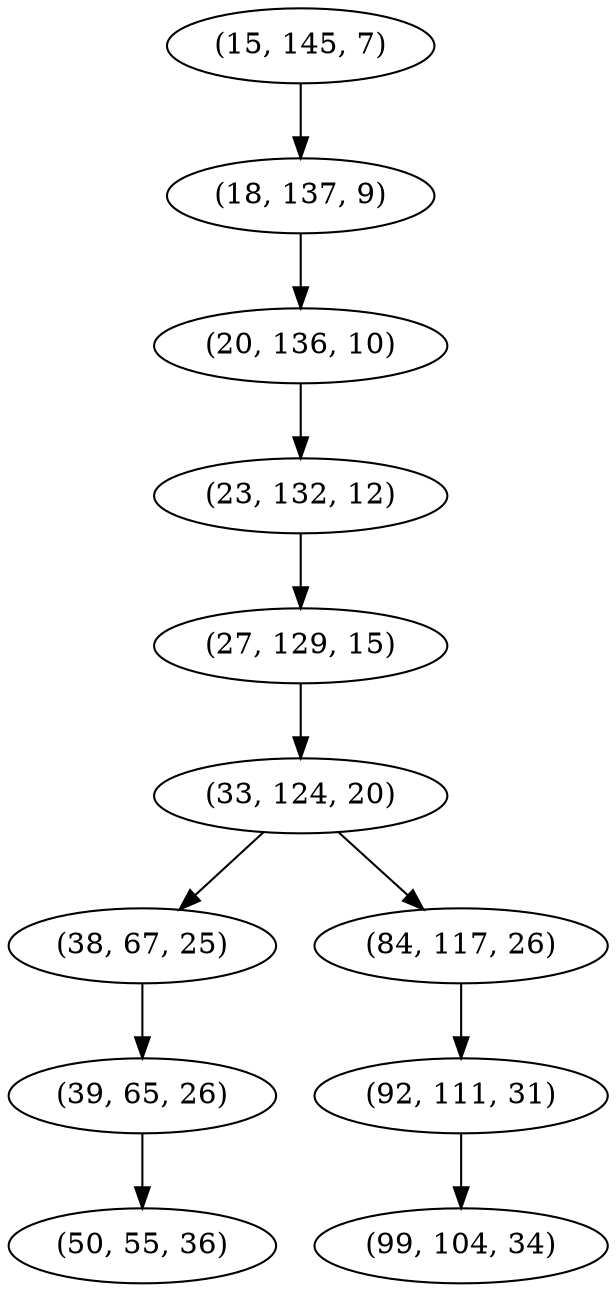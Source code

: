 digraph tree {
    "(15, 145, 7)";
    "(18, 137, 9)";
    "(20, 136, 10)";
    "(23, 132, 12)";
    "(27, 129, 15)";
    "(33, 124, 20)";
    "(38, 67, 25)";
    "(39, 65, 26)";
    "(50, 55, 36)";
    "(84, 117, 26)";
    "(92, 111, 31)";
    "(99, 104, 34)";
    "(15, 145, 7)" -> "(18, 137, 9)";
    "(18, 137, 9)" -> "(20, 136, 10)";
    "(20, 136, 10)" -> "(23, 132, 12)";
    "(23, 132, 12)" -> "(27, 129, 15)";
    "(27, 129, 15)" -> "(33, 124, 20)";
    "(33, 124, 20)" -> "(38, 67, 25)";
    "(33, 124, 20)" -> "(84, 117, 26)";
    "(38, 67, 25)" -> "(39, 65, 26)";
    "(39, 65, 26)" -> "(50, 55, 36)";
    "(84, 117, 26)" -> "(92, 111, 31)";
    "(92, 111, 31)" -> "(99, 104, 34)";
}
